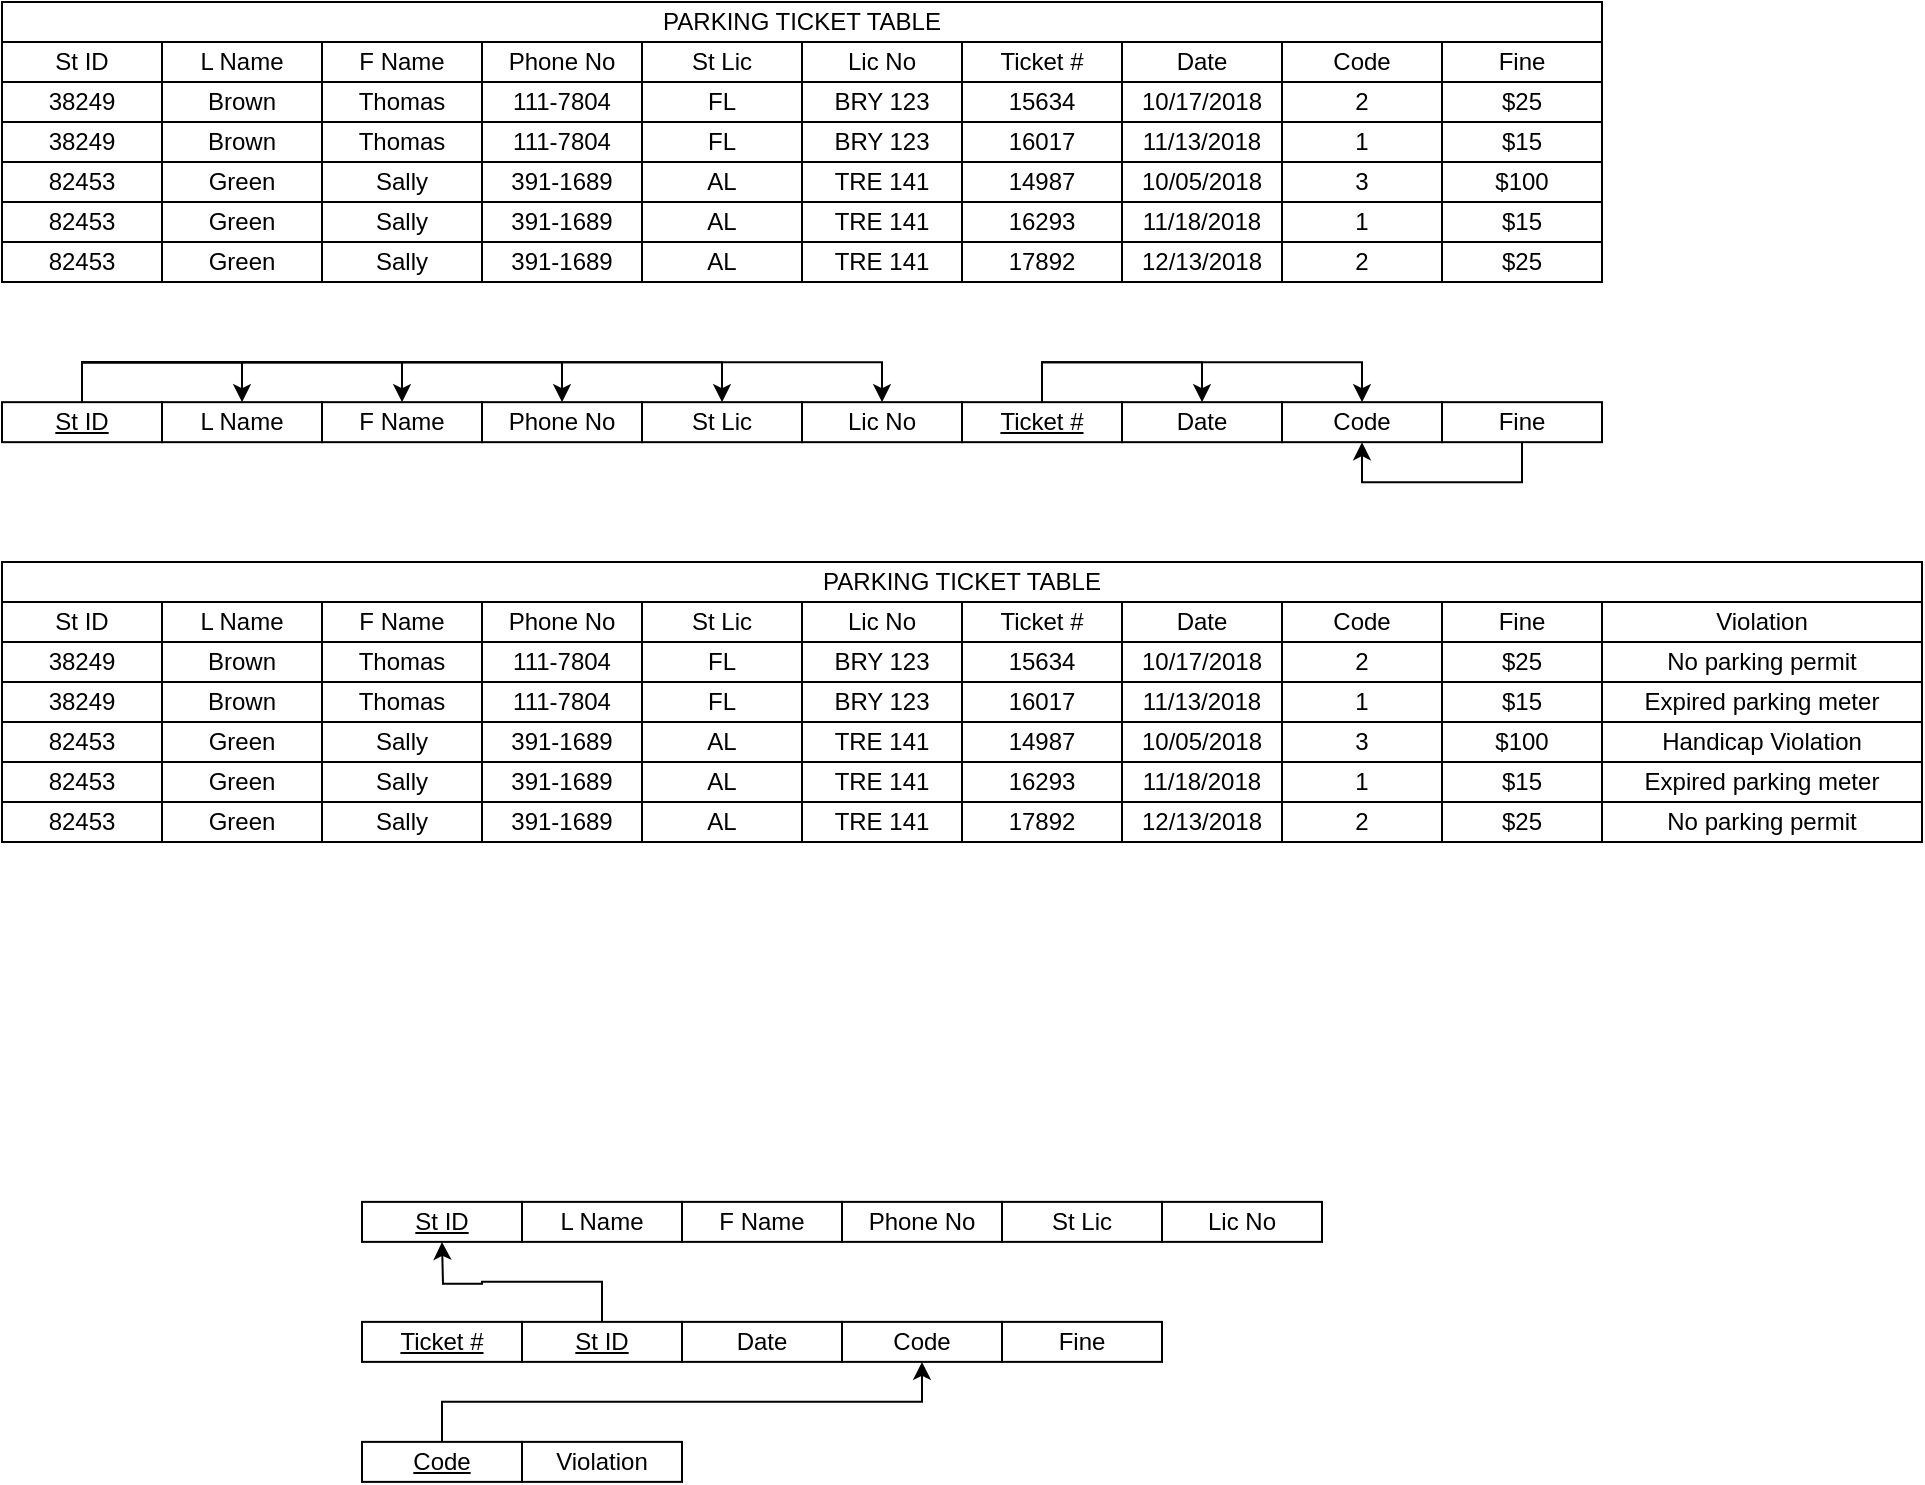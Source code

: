 <mxfile version="28.2.8">
  <diagram name="Page-1" id="AvaMco-YdOsuPRPhcN-Y">
    <mxGraphModel dx="1066" dy="621" grid="1" gridSize="10" guides="1" tooltips="1" connect="1" arrows="1" fold="1" page="1" pageScale="1" pageWidth="850" pageHeight="1100" math="0" shadow="0">
      <root>
        <mxCell id="0" />
        <mxCell id="1" parent="0" />
        <mxCell id="0UQjAZHjR5uYfEtRIdzx-64" value="L Name" style="rounded=0;whiteSpace=wrap;html=1;" parent="1" vertex="1">
          <mxGeometry x="80" y="20" width="80" height="20" as="geometry" />
        </mxCell>
        <mxCell id="0UQjAZHjR5uYfEtRIdzx-65" value="St ID" style="rounded=0;whiteSpace=wrap;html=1;" parent="1" vertex="1">
          <mxGeometry y="20" width="80" height="20" as="geometry" />
        </mxCell>
        <mxCell id="0UQjAZHjR5uYfEtRIdzx-66" value="Phone No" style="rounded=0;whiteSpace=wrap;html=1;" parent="1" vertex="1">
          <mxGeometry x="240" y="20" width="80" height="20" as="geometry" />
        </mxCell>
        <mxCell id="0UQjAZHjR5uYfEtRIdzx-67" value="F Name" style="rounded=0;whiteSpace=wrap;html=1;" parent="1" vertex="1">
          <mxGeometry x="160" y="20" width="80" height="20" as="geometry" />
        </mxCell>
        <mxCell id="0UQjAZHjR5uYfEtRIdzx-68" value="Lic No" style="rounded=0;whiteSpace=wrap;html=1;" parent="1" vertex="1">
          <mxGeometry x="400" y="20" width="80" height="20" as="geometry" />
        </mxCell>
        <mxCell id="0UQjAZHjR5uYfEtRIdzx-69" value="St Lic" style="rounded=0;whiteSpace=wrap;html=1;" parent="1" vertex="1">
          <mxGeometry x="320" y="20" width="80" height="20" as="geometry" />
        </mxCell>
        <mxCell id="0UQjAZHjR5uYfEtRIdzx-70" value="Date" style="rounded=0;whiteSpace=wrap;html=1;" parent="1" vertex="1">
          <mxGeometry x="560" y="20" width="80" height="20" as="geometry" />
        </mxCell>
        <mxCell id="0UQjAZHjR5uYfEtRIdzx-71" value="Ticket #" style="rounded=0;whiteSpace=wrap;html=1;" parent="1" vertex="1">
          <mxGeometry x="480" y="20" width="80" height="20" as="geometry" />
        </mxCell>
        <mxCell id="0UQjAZHjR5uYfEtRIdzx-72" value="Fine" style="rounded=0;whiteSpace=wrap;html=1;" parent="1" vertex="1">
          <mxGeometry x="720" y="20" width="80" height="20" as="geometry" />
        </mxCell>
        <mxCell id="0UQjAZHjR5uYfEtRIdzx-73" value="Code" style="rounded=0;whiteSpace=wrap;html=1;" parent="1" vertex="1">
          <mxGeometry x="640" y="20" width="80" height="20" as="geometry" />
        </mxCell>
        <mxCell id="0UQjAZHjR5uYfEtRIdzx-74" value="Brown" style="rounded=0;whiteSpace=wrap;html=1;" parent="1" vertex="1">
          <mxGeometry x="80" y="40" width="80" height="20" as="geometry" />
        </mxCell>
        <mxCell id="0UQjAZHjR5uYfEtRIdzx-75" value="38249" style="rounded=0;whiteSpace=wrap;html=1;" parent="1" vertex="1">
          <mxGeometry y="40" width="80" height="20" as="geometry" />
        </mxCell>
        <mxCell id="0UQjAZHjR5uYfEtRIdzx-76" value="&lt;div&gt;111-7804&lt;/div&gt;" style="rounded=0;whiteSpace=wrap;html=1;" parent="1" vertex="1">
          <mxGeometry x="240" y="40" width="80" height="20" as="geometry" />
        </mxCell>
        <mxCell id="0UQjAZHjR5uYfEtRIdzx-77" value="Thomas" style="rounded=0;whiteSpace=wrap;html=1;" parent="1" vertex="1">
          <mxGeometry x="160" y="40" width="80" height="20" as="geometry" />
        </mxCell>
        <mxCell id="0UQjAZHjR5uYfEtRIdzx-78" value="BRY 123" style="rounded=0;whiteSpace=wrap;html=1;" parent="1" vertex="1">
          <mxGeometry x="400" y="40" width="80" height="20" as="geometry" />
        </mxCell>
        <mxCell id="0UQjAZHjR5uYfEtRIdzx-79" value="FL" style="rounded=0;whiteSpace=wrap;html=1;" parent="1" vertex="1">
          <mxGeometry x="320" y="40" width="80" height="20" as="geometry" />
        </mxCell>
        <mxCell id="0UQjAZHjR5uYfEtRIdzx-80" value="10/17/2018" style="rounded=0;whiteSpace=wrap;html=1;" parent="1" vertex="1">
          <mxGeometry x="560" y="40" width="80" height="20" as="geometry" />
        </mxCell>
        <mxCell id="0UQjAZHjR5uYfEtRIdzx-81" value="15634" style="rounded=0;whiteSpace=wrap;html=1;" parent="1" vertex="1">
          <mxGeometry x="480" y="40" width="80" height="20" as="geometry" />
        </mxCell>
        <mxCell id="0UQjAZHjR5uYfEtRIdzx-82" value="$25" style="rounded=0;whiteSpace=wrap;html=1;" parent="1" vertex="1">
          <mxGeometry x="720" y="40" width="80" height="20" as="geometry" />
        </mxCell>
        <mxCell id="0UQjAZHjR5uYfEtRIdzx-83" value="2" style="rounded=0;whiteSpace=wrap;html=1;" parent="1" vertex="1">
          <mxGeometry x="640" y="40" width="80" height="20" as="geometry" />
        </mxCell>
        <mxCell id="0UQjAZHjR5uYfEtRIdzx-84" value="Brown" style="rounded=0;whiteSpace=wrap;html=1;" parent="1" vertex="1">
          <mxGeometry x="80" y="60" width="80" height="20" as="geometry" />
        </mxCell>
        <mxCell id="0UQjAZHjR5uYfEtRIdzx-85" value="" style="rounded=0;whiteSpace=wrap;html=1;" parent="1" vertex="1">
          <mxGeometry y="60" width="80" height="20" as="geometry" />
        </mxCell>
        <mxCell id="0UQjAZHjR5uYfEtRIdzx-86" value="&lt;div&gt;111-7804&lt;/div&gt;" style="rounded=0;whiteSpace=wrap;html=1;" parent="1" vertex="1">
          <mxGeometry x="240" y="60" width="80" height="20" as="geometry" />
        </mxCell>
        <mxCell id="0UQjAZHjR5uYfEtRIdzx-87" value="Thomas" style="rounded=0;whiteSpace=wrap;html=1;" parent="1" vertex="1">
          <mxGeometry x="160" y="60" width="80" height="20" as="geometry" />
        </mxCell>
        <mxCell id="0UQjAZHjR5uYfEtRIdzx-88" value="BRY 123" style="rounded=0;whiteSpace=wrap;html=1;" parent="1" vertex="1">
          <mxGeometry x="400" y="60" width="80" height="20" as="geometry" />
        </mxCell>
        <mxCell id="0UQjAZHjR5uYfEtRIdzx-89" value="FL" style="rounded=0;whiteSpace=wrap;html=1;" parent="1" vertex="1">
          <mxGeometry x="320" y="60" width="80" height="20" as="geometry" />
        </mxCell>
        <mxCell id="0UQjAZHjR5uYfEtRIdzx-90" value="11/13/2018" style="rounded=0;whiteSpace=wrap;html=1;" parent="1" vertex="1">
          <mxGeometry x="560" y="60" width="80" height="20" as="geometry" />
        </mxCell>
        <mxCell id="0UQjAZHjR5uYfEtRIdzx-91" value="16017" style="rounded=0;whiteSpace=wrap;html=1;" parent="1" vertex="1">
          <mxGeometry x="480" y="60" width="80" height="20" as="geometry" />
        </mxCell>
        <mxCell id="0UQjAZHjR5uYfEtRIdzx-92" value="$15" style="rounded=0;whiteSpace=wrap;html=1;" parent="1" vertex="1">
          <mxGeometry x="720" y="60" width="80" height="20" as="geometry" />
        </mxCell>
        <mxCell id="0UQjAZHjR5uYfEtRIdzx-93" value="1" style="rounded=0;whiteSpace=wrap;html=1;" parent="1" vertex="1">
          <mxGeometry x="640" y="60" width="80" height="20" as="geometry" />
        </mxCell>
        <mxCell id="0UQjAZHjR5uYfEtRIdzx-94" value="Green" style="rounded=0;whiteSpace=wrap;html=1;" parent="1" vertex="1">
          <mxGeometry x="80" y="80" width="80" height="20" as="geometry" />
        </mxCell>
        <mxCell id="0UQjAZHjR5uYfEtRIdzx-95" value="82453" style="rounded=0;whiteSpace=wrap;html=1;" parent="1" vertex="1">
          <mxGeometry y="80" width="80" height="20" as="geometry" />
        </mxCell>
        <mxCell id="0UQjAZHjR5uYfEtRIdzx-96" value="391-1689" style="rounded=0;whiteSpace=wrap;html=1;" parent="1" vertex="1">
          <mxGeometry x="240" y="80" width="80" height="20" as="geometry" />
        </mxCell>
        <mxCell id="0UQjAZHjR5uYfEtRIdzx-97" value="Sally" style="rounded=0;whiteSpace=wrap;html=1;" parent="1" vertex="1">
          <mxGeometry x="160" y="80" width="80" height="20" as="geometry" />
        </mxCell>
        <mxCell id="0UQjAZHjR5uYfEtRIdzx-98" value="TRE 141" style="rounded=0;whiteSpace=wrap;html=1;" parent="1" vertex="1">
          <mxGeometry x="400" y="80" width="80" height="20" as="geometry" />
        </mxCell>
        <mxCell id="0UQjAZHjR5uYfEtRIdzx-99" value="AL" style="rounded=0;whiteSpace=wrap;html=1;" parent="1" vertex="1">
          <mxGeometry x="320" y="80" width="80" height="20" as="geometry" />
        </mxCell>
        <mxCell id="0UQjAZHjR5uYfEtRIdzx-100" value="10/05/2018" style="rounded=0;whiteSpace=wrap;html=1;" parent="1" vertex="1">
          <mxGeometry x="560" y="80" width="80" height="20" as="geometry" />
        </mxCell>
        <mxCell id="0UQjAZHjR5uYfEtRIdzx-101" value="14987" style="rounded=0;whiteSpace=wrap;html=1;" parent="1" vertex="1">
          <mxGeometry x="480" y="80" width="80" height="20" as="geometry" />
        </mxCell>
        <mxCell id="0UQjAZHjR5uYfEtRIdzx-102" value="$100" style="rounded=0;whiteSpace=wrap;html=1;" parent="1" vertex="1">
          <mxGeometry x="720" y="80" width="80" height="20" as="geometry" />
        </mxCell>
        <mxCell id="0UQjAZHjR5uYfEtRIdzx-103" value="3" style="rounded=0;whiteSpace=wrap;html=1;" parent="1" vertex="1">
          <mxGeometry x="640" y="80" width="80" height="20" as="geometry" />
        </mxCell>
        <mxCell id="0UQjAZHjR5uYfEtRIdzx-104" value="Green" style="rounded=0;whiteSpace=wrap;html=1;" parent="1" vertex="1">
          <mxGeometry x="80" y="100" width="80" height="20" as="geometry" />
        </mxCell>
        <mxCell id="0UQjAZHjR5uYfEtRIdzx-105" value="82453" style="rounded=0;whiteSpace=wrap;html=1;" parent="1" vertex="1">
          <mxGeometry y="100" width="80" height="20" as="geometry" />
        </mxCell>
        <mxCell id="0UQjAZHjR5uYfEtRIdzx-106" value="391-1689" style="rounded=0;whiteSpace=wrap;html=1;" parent="1" vertex="1">
          <mxGeometry x="240" y="100" width="80" height="20" as="geometry" />
        </mxCell>
        <mxCell id="0UQjAZHjR5uYfEtRIdzx-107" value="Sally" style="rounded=0;whiteSpace=wrap;html=1;" parent="1" vertex="1">
          <mxGeometry x="160" y="100" width="80" height="20" as="geometry" />
        </mxCell>
        <mxCell id="0UQjAZHjR5uYfEtRIdzx-108" value="TRE 141" style="rounded=0;whiteSpace=wrap;html=1;" parent="1" vertex="1">
          <mxGeometry x="400" y="100" width="80" height="20" as="geometry" />
        </mxCell>
        <mxCell id="0UQjAZHjR5uYfEtRIdzx-109" value="AL" style="rounded=0;whiteSpace=wrap;html=1;" parent="1" vertex="1">
          <mxGeometry x="320" y="100" width="80" height="20" as="geometry" />
        </mxCell>
        <mxCell id="0UQjAZHjR5uYfEtRIdzx-110" value="11/18/2018" style="rounded=0;whiteSpace=wrap;html=1;" parent="1" vertex="1">
          <mxGeometry x="560" y="100" width="80" height="20" as="geometry" />
        </mxCell>
        <mxCell id="0UQjAZHjR5uYfEtRIdzx-111" value="16293" style="rounded=0;whiteSpace=wrap;html=1;" parent="1" vertex="1">
          <mxGeometry x="480" y="100" width="80" height="20" as="geometry" />
        </mxCell>
        <mxCell id="0UQjAZHjR5uYfEtRIdzx-112" value="$15" style="rounded=0;whiteSpace=wrap;html=1;" parent="1" vertex="1">
          <mxGeometry x="720" y="100" width="80" height="20" as="geometry" />
        </mxCell>
        <mxCell id="0UQjAZHjR5uYfEtRIdzx-113" value="1" style="rounded=0;whiteSpace=wrap;html=1;" parent="1" vertex="1">
          <mxGeometry x="640" y="100" width="80" height="20" as="geometry" />
        </mxCell>
        <mxCell id="0UQjAZHjR5uYfEtRIdzx-114" value="Green" style="rounded=0;whiteSpace=wrap;html=1;" parent="1" vertex="1">
          <mxGeometry x="80" y="120" width="80" height="20" as="geometry" />
        </mxCell>
        <mxCell id="0UQjAZHjR5uYfEtRIdzx-115" value="82453" style="rounded=0;whiteSpace=wrap;html=1;" parent="1" vertex="1">
          <mxGeometry y="120" width="80" height="20" as="geometry" />
        </mxCell>
        <mxCell id="0UQjAZHjR5uYfEtRIdzx-116" value="391-1689" style="rounded=0;whiteSpace=wrap;html=1;" parent="1" vertex="1">
          <mxGeometry x="240" y="120" width="80" height="20" as="geometry" />
        </mxCell>
        <mxCell id="0UQjAZHjR5uYfEtRIdzx-117" value="Sally" style="rounded=0;whiteSpace=wrap;html=1;" parent="1" vertex="1">
          <mxGeometry x="160" y="120" width="80" height="20" as="geometry" />
        </mxCell>
        <mxCell id="0UQjAZHjR5uYfEtRIdzx-118" value="TRE 141" style="rounded=0;whiteSpace=wrap;html=1;" parent="1" vertex="1">
          <mxGeometry x="400" y="120" width="80" height="20" as="geometry" />
        </mxCell>
        <mxCell id="0UQjAZHjR5uYfEtRIdzx-119" value="AL" style="rounded=0;whiteSpace=wrap;html=1;" parent="1" vertex="1">
          <mxGeometry x="320" y="120" width="80" height="20" as="geometry" />
        </mxCell>
        <mxCell id="0UQjAZHjR5uYfEtRIdzx-120" value="12/13/2018" style="rounded=0;whiteSpace=wrap;html=1;" parent="1" vertex="1">
          <mxGeometry x="560" y="120" width="80" height="20" as="geometry" />
        </mxCell>
        <mxCell id="0UQjAZHjR5uYfEtRIdzx-121" value="17892" style="rounded=0;whiteSpace=wrap;html=1;" parent="1" vertex="1">
          <mxGeometry x="480" y="120" width="80" height="20" as="geometry" />
        </mxCell>
        <mxCell id="0UQjAZHjR5uYfEtRIdzx-122" value="$25" style="rounded=0;whiteSpace=wrap;html=1;" parent="1" vertex="1">
          <mxGeometry x="720" y="120" width="80" height="20" as="geometry" />
        </mxCell>
        <mxCell id="0UQjAZHjR5uYfEtRIdzx-123" value="2" style="rounded=0;whiteSpace=wrap;html=1;" parent="1" vertex="1">
          <mxGeometry x="640" y="120" width="80" height="20" as="geometry" />
        </mxCell>
        <mxCell id="r2siFuNWQ3NmHAQ4Ji6S-1" value="PARKING TICKET TABLE" style="rounded=0;whiteSpace=wrap;html=1;" parent="1" vertex="1">
          <mxGeometry width="800" height="20" as="geometry" />
        </mxCell>
        <mxCell id="r2siFuNWQ3NmHAQ4Ji6S-2" value="38249" style="rounded=0;whiteSpace=wrap;html=1;" parent="1" vertex="1">
          <mxGeometry y="60" width="80" height="20" as="geometry" />
        </mxCell>
        <mxCell id="r2siFuNWQ3NmHAQ4Ji6S-4" value="L Name" style="rounded=0;whiteSpace=wrap;html=1;" parent="1" vertex="1">
          <mxGeometry x="80" y="200.08" width="80" height="20" as="geometry" />
        </mxCell>
        <mxCell id="r2siFuNWQ3NmHAQ4Ji6S-24" style="edgeStyle=orthogonalEdgeStyle;rounded=0;orthogonalLoop=1;jettySize=auto;html=1;entryX=0.5;entryY=0;entryDx=0;entryDy=0;" parent="1" source="r2siFuNWQ3NmHAQ4Ji6S-5" target="r2siFuNWQ3NmHAQ4Ji6S-4" edge="1">
          <mxGeometry relative="1" as="geometry" />
        </mxCell>
        <mxCell id="r2siFuNWQ3NmHAQ4Ji6S-25" style="edgeStyle=orthogonalEdgeStyle;rounded=0;orthogonalLoop=1;jettySize=auto;html=1;entryX=0.5;entryY=0;entryDx=0;entryDy=0;exitX=0.5;exitY=0;exitDx=0;exitDy=0;" parent="1" source="r2siFuNWQ3NmHAQ4Ji6S-5" target="r2siFuNWQ3NmHAQ4Ji6S-7" edge="1">
          <mxGeometry relative="1" as="geometry" />
        </mxCell>
        <mxCell id="r2siFuNWQ3NmHAQ4Ji6S-26" style="edgeStyle=orthogonalEdgeStyle;rounded=0;orthogonalLoop=1;jettySize=auto;html=1;entryX=0.5;entryY=0;entryDx=0;entryDy=0;exitX=0.5;exitY=0;exitDx=0;exitDy=0;" parent="1" source="r2siFuNWQ3NmHAQ4Ji6S-5" target="r2siFuNWQ3NmHAQ4Ji6S-6" edge="1">
          <mxGeometry relative="1" as="geometry" />
        </mxCell>
        <mxCell id="r2siFuNWQ3NmHAQ4Ji6S-27" style="edgeStyle=orthogonalEdgeStyle;rounded=0;orthogonalLoop=1;jettySize=auto;html=1;entryX=0.5;entryY=0;entryDx=0;entryDy=0;exitX=0.5;exitY=0;exitDx=0;exitDy=0;" parent="1" source="r2siFuNWQ3NmHAQ4Ji6S-5" target="r2siFuNWQ3NmHAQ4Ji6S-9" edge="1">
          <mxGeometry relative="1" as="geometry" />
        </mxCell>
        <mxCell id="r2siFuNWQ3NmHAQ4Ji6S-28" style="edgeStyle=orthogonalEdgeStyle;rounded=0;orthogonalLoop=1;jettySize=auto;html=1;entryX=0.5;entryY=0;entryDx=0;entryDy=0;exitX=0.5;exitY=0;exitDx=0;exitDy=0;" parent="1" source="r2siFuNWQ3NmHAQ4Ji6S-5" target="r2siFuNWQ3NmHAQ4Ji6S-8" edge="1">
          <mxGeometry relative="1" as="geometry" />
        </mxCell>
        <mxCell id="r2siFuNWQ3NmHAQ4Ji6S-5" value="&lt;u&gt;St ID&lt;/u&gt;" style="rounded=0;whiteSpace=wrap;html=1;" parent="1" vertex="1">
          <mxGeometry y="200.08" width="80" height="20" as="geometry" />
        </mxCell>
        <mxCell id="r2siFuNWQ3NmHAQ4Ji6S-6" value="Phone No" style="rounded=0;whiteSpace=wrap;html=1;" parent="1" vertex="1">
          <mxGeometry x="240" y="200.08" width="80" height="20" as="geometry" />
        </mxCell>
        <mxCell id="r2siFuNWQ3NmHAQ4Ji6S-7" value="F Name" style="rounded=0;whiteSpace=wrap;html=1;" parent="1" vertex="1">
          <mxGeometry x="160" y="200.08" width="80" height="20" as="geometry" />
        </mxCell>
        <mxCell id="r2siFuNWQ3NmHAQ4Ji6S-8" value="Lic No" style="rounded=0;whiteSpace=wrap;html=1;" parent="1" vertex="1">
          <mxGeometry x="400" y="200.08" width="80" height="20" as="geometry" />
        </mxCell>
        <mxCell id="r2siFuNWQ3NmHAQ4Ji6S-9" value="St Lic" style="rounded=0;whiteSpace=wrap;html=1;" parent="1" vertex="1">
          <mxGeometry x="320" y="200.08" width="80" height="20" as="geometry" />
        </mxCell>
        <mxCell id="r2siFuNWQ3NmHAQ4Ji6S-10" value="Date" style="rounded=0;whiteSpace=wrap;html=1;" parent="1" vertex="1">
          <mxGeometry x="560" y="200.08" width="80" height="20" as="geometry" />
        </mxCell>
        <mxCell id="r2siFuNWQ3NmHAQ4Ji6S-14" style="edgeStyle=orthogonalEdgeStyle;rounded=0;orthogonalLoop=1;jettySize=auto;html=1;entryX=0.5;entryY=0;entryDx=0;entryDy=0;" parent="1" source="r2siFuNWQ3NmHAQ4Ji6S-11" target="r2siFuNWQ3NmHAQ4Ji6S-10" edge="1">
          <mxGeometry relative="1" as="geometry" />
        </mxCell>
        <mxCell id="r2siFuNWQ3NmHAQ4Ji6S-18" style="edgeStyle=orthogonalEdgeStyle;rounded=0;orthogonalLoop=1;jettySize=auto;html=1;entryX=0.5;entryY=0;entryDx=0;entryDy=0;exitX=0.5;exitY=0;exitDx=0;exitDy=0;" parent="1" source="r2siFuNWQ3NmHAQ4Ji6S-11" target="r2siFuNWQ3NmHAQ4Ji6S-13" edge="1">
          <mxGeometry relative="1" as="geometry" />
        </mxCell>
        <mxCell id="r2siFuNWQ3NmHAQ4Ji6S-11" value="&lt;u&gt;Ticket #&lt;/u&gt;" style="rounded=0;whiteSpace=wrap;html=1;" parent="1" vertex="1">
          <mxGeometry x="480" y="200.08" width="80" height="20" as="geometry" />
        </mxCell>
        <mxCell id="hmiW_719eqXFLRhjZall-85" style="edgeStyle=orthogonalEdgeStyle;rounded=0;orthogonalLoop=1;jettySize=auto;html=1;entryX=0.5;entryY=1;entryDx=0;entryDy=0;exitX=0.5;exitY=1;exitDx=0;exitDy=0;" edge="1" parent="1" source="r2siFuNWQ3NmHAQ4Ji6S-12" target="r2siFuNWQ3NmHAQ4Ji6S-13">
          <mxGeometry relative="1" as="geometry" />
        </mxCell>
        <mxCell id="r2siFuNWQ3NmHAQ4Ji6S-12" value="Fine" style="rounded=0;whiteSpace=wrap;html=1;" parent="1" vertex="1">
          <mxGeometry x="720" y="200.08" width="80" height="20" as="geometry" />
        </mxCell>
        <mxCell id="r2siFuNWQ3NmHAQ4Ji6S-13" value="Code" style="rounded=0;whiteSpace=wrap;html=1;" parent="1" vertex="1">
          <mxGeometry x="640" y="200.08" width="80" height="20" as="geometry" />
        </mxCell>
        <mxCell id="r2siFuNWQ3NmHAQ4Ji6S-29" value="L Name" style="rounded=0;whiteSpace=wrap;html=1;" parent="1" vertex="1">
          <mxGeometry x="260" y="599.94" width="80" height="20" as="geometry" />
        </mxCell>
        <mxCell id="r2siFuNWQ3NmHAQ4Ji6S-30" value="&lt;u&gt;St ID&lt;/u&gt;" style="rounded=0;whiteSpace=wrap;html=1;" parent="1" vertex="1">
          <mxGeometry x="180" y="599.94" width="80" height="20" as="geometry" />
        </mxCell>
        <mxCell id="r2siFuNWQ3NmHAQ4Ji6S-31" value="Phone No" style="rounded=0;whiteSpace=wrap;html=1;" parent="1" vertex="1">
          <mxGeometry x="420" y="599.94" width="80" height="20" as="geometry" />
        </mxCell>
        <mxCell id="r2siFuNWQ3NmHAQ4Ji6S-32" value="F Name" style="rounded=0;whiteSpace=wrap;html=1;" parent="1" vertex="1">
          <mxGeometry x="340" y="599.94" width="80" height="20" as="geometry" />
        </mxCell>
        <mxCell id="r2siFuNWQ3NmHAQ4Ji6S-33" value="Lic No" style="rounded=0;whiteSpace=wrap;html=1;" parent="1" vertex="1">
          <mxGeometry x="580" y="599.94" width="80" height="20" as="geometry" />
        </mxCell>
        <mxCell id="r2siFuNWQ3NmHAQ4Ji6S-34" value="St Lic" style="rounded=0;whiteSpace=wrap;html=1;" parent="1" vertex="1">
          <mxGeometry x="500" y="599.94" width="80" height="20" as="geometry" />
        </mxCell>
        <mxCell id="r2siFuNWQ3NmHAQ4Ji6S-35" value="Date" style="rounded=0;whiteSpace=wrap;html=1;" parent="1" vertex="1">
          <mxGeometry x="340" y="659.94" width="80" height="20" as="geometry" />
        </mxCell>
        <mxCell id="r2siFuNWQ3NmHAQ4Ji6S-36" value="&lt;u&gt;Ticket #&lt;/u&gt;" style="rounded=0;whiteSpace=wrap;html=1;" parent="1" vertex="1">
          <mxGeometry x="180" y="659.94" width="80" height="20" as="geometry" />
        </mxCell>
        <mxCell id="r2siFuNWQ3NmHAQ4Ji6S-37" value="Fine" style="rounded=0;whiteSpace=wrap;html=1;" parent="1" vertex="1">
          <mxGeometry x="500" y="659.94" width="80" height="20" as="geometry" />
        </mxCell>
        <mxCell id="r2siFuNWQ3NmHAQ4Ji6S-38" value="Code" style="rounded=0;whiteSpace=wrap;html=1;" parent="1" vertex="1">
          <mxGeometry x="420" y="659.94" width="80" height="20" as="geometry" />
        </mxCell>
        <mxCell id="hmiW_719eqXFLRhjZall-1" value="Violation" style="rounded=0;whiteSpace=wrap;html=1;" vertex="1" parent="1">
          <mxGeometry x="260" y="719.94" width="80" height="20" as="geometry" />
        </mxCell>
        <mxCell id="hmiW_719eqXFLRhjZall-6" style="edgeStyle=orthogonalEdgeStyle;rounded=0;orthogonalLoop=1;jettySize=auto;html=1;entryX=0.5;entryY=1;entryDx=0;entryDy=0;exitX=0.5;exitY=0;exitDx=0;exitDy=0;" edge="1" parent="1" source="hmiW_719eqXFLRhjZall-2" target="r2siFuNWQ3NmHAQ4Ji6S-38">
          <mxGeometry relative="1" as="geometry" />
        </mxCell>
        <mxCell id="hmiW_719eqXFLRhjZall-2" value="&lt;u&gt;Code&lt;/u&gt;" style="rounded=0;whiteSpace=wrap;html=1;" vertex="1" parent="1">
          <mxGeometry x="180" y="719.94" width="80" height="20" as="geometry" />
        </mxCell>
        <mxCell id="hmiW_719eqXFLRhjZall-10" style="edgeStyle=orthogonalEdgeStyle;rounded=0;orthogonalLoop=1;jettySize=auto;html=1;exitX=0.5;exitY=0;exitDx=0;exitDy=0;" edge="1" parent="1" source="hmiW_719eqXFLRhjZall-5">
          <mxGeometry relative="1" as="geometry">
            <mxPoint x="220" y="619.94" as="targetPoint" />
          </mxGeometry>
        </mxCell>
        <mxCell id="hmiW_719eqXFLRhjZall-5" value="&lt;u&gt;St ID&lt;/u&gt;" style="rounded=0;whiteSpace=wrap;html=1;" vertex="1" parent="1">
          <mxGeometry x="260" y="659.94" width="80" height="20" as="geometry" />
        </mxCell>
        <mxCell id="hmiW_719eqXFLRhjZall-11" value="L Name" style="rounded=0;whiteSpace=wrap;html=1;" vertex="1" parent="1">
          <mxGeometry x="80" y="300" width="80" height="20" as="geometry" />
        </mxCell>
        <mxCell id="hmiW_719eqXFLRhjZall-12" value="St ID" style="rounded=0;whiteSpace=wrap;html=1;" vertex="1" parent="1">
          <mxGeometry y="300" width="80" height="20" as="geometry" />
        </mxCell>
        <mxCell id="hmiW_719eqXFLRhjZall-13" value="Phone No" style="rounded=0;whiteSpace=wrap;html=1;" vertex="1" parent="1">
          <mxGeometry x="240" y="300" width="80" height="20" as="geometry" />
        </mxCell>
        <mxCell id="hmiW_719eqXFLRhjZall-14" value="F Name" style="rounded=0;whiteSpace=wrap;html=1;" vertex="1" parent="1">
          <mxGeometry x="160" y="300" width="80" height="20" as="geometry" />
        </mxCell>
        <mxCell id="hmiW_719eqXFLRhjZall-15" value="Lic No" style="rounded=0;whiteSpace=wrap;html=1;" vertex="1" parent="1">
          <mxGeometry x="400" y="300" width="80" height="20" as="geometry" />
        </mxCell>
        <mxCell id="hmiW_719eqXFLRhjZall-16" value="St Lic" style="rounded=0;whiteSpace=wrap;html=1;" vertex="1" parent="1">
          <mxGeometry x="320" y="300" width="80" height="20" as="geometry" />
        </mxCell>
        <mxCell id="hmiW_719eqXFLRhjZall-17" value="Date" style="rounded=0;whiteSpace=wrap;html=1;" vertex="1" parent="1">
          <mxGeometry x="560" y="300" width="80" height="20" as="geometry" />
        </mxCell>
        <mxCell id="hmiW_719eqXFLRhjZall-18" value="Ticket #" style="rounded=0;whiteSpace=wrap;html=1;" vertex="1" parent="1">
          <mxGeometry x="480" y="300" width="80" height="20" as="geometry" />
        </mxCell>
        <mxCell id="hmiW_719eqXFLRhjZall-19" value="Fine" style="rounded=0;whiteSpace=wrap;html=1;" vertex="1" parent="1">
          <mxGeometry x="720" y="300" width="80" height="20" as="geometry" />
        </mxCell>
        <mxCell id="hmiW_719eqXFLRhjZall-20" value="Code" style="rounded=0;whiteSpace=wrap;html=1;" vertex="1" parent="1">
          <mxGeometry x="640" y="300" width="80" height="20" as="geometry" />
        </mxCell>
        <mxCell id="hmiW_719eqXFLRhjZall-21" value="Brown" style="rounded=0;whiteSpace=wrap;html=1;" vertex="1" parent="1">
          <mxGeometry x="80" y="320" width="80" height="20" as="geometry" />
        </mxCell>
        <mxCell id="hmiW_719eqXFLRhjZall-22" value="38249" style="rounded=0;whiteSpace=wrap;html=1;" vertex="1" parent="1">
          <mxGeometry y="320" width="80" height="20" as="geometry" />
        </mxCell>
        <mxCell id="hmiW_719eqXFLRhjZall-23" value="&lt;div&gt;111-7804&lt;/div&gt;" style="rounded=0;whiteSpace=wrap;html=1;" vertex="1" parent="1">
          <mxGeometry x="240" y="320" width="80" height="20" as="geometry" />
        </mxCell>
        <mxCell id="hmiW_719eqXFLRhjZall-24" value="Thomas" style="rounded=0;whiteSpace=wrap;html=1;" vertex="1" parent="1">
          <mxGeometry x="160" y="320" width="80" height="20" as="geometry" />
        </mxCell>
        <mxCell id="hmiW_719eqXFLRhjZall-25" value="BRY 123" style="rounded=0;whiteSpace=wrap;html=1;" vertex="1" parent="1">
          <mxGeometry x="400" y="320" width="80" height="20" as="geometry" />
        </mxCell>
        <mxCell id="hmiW_719eqXFLRhjZall-26" value="FL" style="rounded=0;whiteSpace=wrap;html=1;" vertex="1" parent="1">
          <mxGeometry x="320" y="320" width="80" height="20" as="geometry" />
        </mxCell>
        <mxCell id="hmiW_719eqXFLRhjZall-27" value="10/17/2018" style="rounded=0;whiteSpace=wrap;html=1;" vertex="1" parent="1">
          <mxGeometry x="560" y="320" width="80" height="20" as="geometry" />
        </mxCell>
        <mxCell id="hmiW_719eqXFLRhjZall-28" value="15634" style="rounded=0;whiteSpace=wrap;html=1;" vertex="1" parent="1">
          <mxGeometry x="480" y="320" width="80" height="20" as="geometry" />
        </mxCell>
        <mxCell id="hmiW_719eqXFLRhjZall-29" value="$25" style="rounded=0;whiteSpace=wrap;html=1;" vertex="1" parent="1">
          <mxGeometry x="720" y="320" width="80" height="20" as="geometry" />
        </mxCell>
        <mxCell id="hmiW_719eqXFLRhjZall-30" value="2" style="rounded=0;whiteSpace=wrap;html=1;" vertex="1" parent="1">
          <mxGeometry x="640" y="320" width="80" height="20" as="geometry" />
        </mxCell>
        <mxCell id="hmiW_719eqXFLRhjZall-31" value="Brown" style="rounded=0;whiteSpace=wrap;html=1;" vertex="1" parent="1">
          <mxGeometry x="80" y="340" width="80" height="20" as="geometry" />
        </mxCell>
        <mxCell id="hmiW_719eqXFLRhjZall-32" value="" style="rounded=0;whiteSpace=wrap;html=1;" vertex="1" parent="1">
          <mxGeometry y="340" width="80" height="20" as="geometry" />
        </mxCell>
        <mxCell id="hmiW_719eqXFLRhjZall-33" value="&lt;div&gt;111-7804&lt;/div&gt;" style="rounded=0;whiteSpace=wrap;html=1;" vertex="1" parent="1">
          <mxGeometry x="240" y="340" width="80" height="20" as="geometry" />
        </mxCell>
        <mxCell id="hmiW_719eqXFLRhjZall-34" value="Thomas" style="rounded=0;whiteSpace=wrap;html=1;" vertex="1" parent="1">
          <mxGeometry x="160" y="340" width="80" height="20" as="geometry" />
        </mxCell>
        <mxCell id="hmiW_719eqXFLRhjZall-35" value="BRY 123" style="rounded=0;whiteSpace=wrap;html=1;" vertex="1" parent="1">
          <mxGeometry x="400" y="340" width="80" height="20" as="geometry" />
        </mxCell>
        <mxCell id="hmiW_719eqXFLRhjZall-36" value="FL" style="rounded=0;whiteSpace=wrap;html=1;" vertex="1" parent="1">
          <mxGeometry x="320" y="340" width="80" height="20" as="geometry" />
        </mxCell>
        <mxCell id="hmiW_719eqXFLRhjZall-37" value="11/13/2018" style="rounded=0;whiteSpace=wrap;html=1;" vertex="1" parent="1">
          <mxGeometry x="560" y="340" width="80" height="20" as="geometry" />
        </mxCell>
        <mxCell id="hmiW_719eqXFLRhjZall-38" value="16017" style="rounded=0;whiteSpace=wrap;html=1;" vertex="1" parent="1">
          <mxGeometry x="480" y="340" width="80" height="20" as="geometry" />
        </mxCell>
        <mxCell id="hmiW_719eqXFLRhjZall-39" value="$15" style="rounded=0;whiteSpace=wrap;html=1;" vertex="1" parent="1">
          <mxGeometry x="720" y="340" width="80" height="20" as="geometry" />
        </mxCell>
        <mxCell id="hmiW_719eqXFLRhjZall-40" value="1" style="rounded=0;whiteSpace=wrap;html=1;" vertex="1" parent="1">
          <mxGeometry x="640" y="340" width="80" height="20" as="geometry" />
        </mxCell>
        <mxCell id="hmiW_719eqXFLRhjZall-41" value="Green" style="rounded=0;whiteSpace=wrap;html=1;" vertex="1" parent="1">
          <mxGeometry x="80" y="360" width="80" height="20" as="geometry" />
        </mxCell>
        <mxCell id="hmiW_719eqXFLRhjZall-42" value="82453" style="rounded=0;whiteSpace=wrap;html=1;" vertex="1" parent="1">
          <mxGeometry y="360" width="80" height="20" as="geometry" />
        </mxCell>
        <mxCell id="hmiW_719eqXFLRhjZall-43" value="391-1689" style="rounded=0;whiteSpace=wrap;html=1;" vertex="1" parent="1">
          <mxGeometry x="240" y="360" width="80" height="20" as="geometry" />
        </mxCell>
        <mxCell id="hmiW_719eqXFLRhjZall-44" value="Sally" style="rounded=0;whiteSpace=wrap;html=1;" vertex="1" parent="1">
          <mxGeometry x="160" y="360" width="80" height="20" as="geometry" />
        </mxCell>
        <mxCell id="hmiW_719eqXFLRhjZall-45" value="TRE 141" style="rounded=0;whiteSpace=wrap;html=1;" vertex="1" parent="1">
          <mxGeometry x="400" y="360" width="80" height="20" as="geometry" />
        </mxCell>
        <mxCell id="hmiW_719eqXFLRhjZall-46" value="AL" style="rounded=0;whiteSpace=wrap;html=1;" vertex="1" parent="1">
          <mxGeometry x="320" y="360" width="80" height="20" as="geometry" />
        </mxCell>
        <mxCell id="hmiW_719eqXFLRhjZall-47" value="10/05/2018" style="rounded=0;whiteSpace=wrap;html=1;" vertex="1" parent="1">
          <mxGeometry x="560" y="360" width="80" height="20" as="geometry" />
        </mxCell>
        <mxCell id="hmiW_719eqXFLRhjZall-48" value="14987" style="rounded=0;whiteSpace=wrap;html=1;" vertex="1" parent="1">
          <mxGeometry x="480" y="360" width="80" height="20" as="geometry" />
        </mxCell>
        <mxCell id="hmiW_719eqXFLRhjZall-49" value="$100" style="rounded=0;whiteSpace=wrap;html=1;" vertex="1" parent="1">
          <mxGeometry x="720" y="360" width="80" height="20" as="geometry" />
        </mxCell>
        <mxCell id="hmiW_719eqXFLRhjZall-50" value="3" style="rounded=0;whiteSpace=wrap;html=1;" vertex="1" parent="1">
          <mxGeometry x="640" y="360" width="80" height="20" as="geometry" />
        </mxCell>
        <mxCell id="hmiW_719eqXFLRhjZall-51" value="Green" style="rounded=0;whiteSpace=wrap;html=1;" vertex="1" parent="1">
          <mxGeometry x="80" y="380" width="80" height="20" as="geometry" />
        </mxCell>
        <mxCell id="hmiW_719eqXFLRhjZall-52" value="82453" style="rounded=0;whiteSpace=wrap;html=1;" vertex="1" parent="1">
          <mxGeometry y="380" width="80" height="20" as="geometry" />
        </mxCell>
        <mxCell id="hmiW_719eqXFLRhjZall-53" value="391-1689" style="rounded=0;whiteSpace=wrap;html=1;" vertex="1" parent="1">
          <mxGeometry x="240" y="380" width="80" height="20" as="geometry" />
        </mxCell>
        <mxCell id="hmiW_719eqXFLRhjZall-54" value="Sally" style="rounded=0;whiteSpace=wrap;html=1;" vertex="1" parent="1">
          <mxGeometry x="160" y="380" width="80" height="20" as="geometry" />
        </mxCell>
        <mxCell id="hmiW_719eqXFLRhjZall-55" value="TRE 141" style="rounded=0;whiteSpace=wrap;html=1;" vertex="1" parent="1">
          <mxGeometry x="400" y="380" width="80" height="20" as="geometry" />
        </mxCell>
        <mxCell id="hmiW_719eqXFLRhjZall-56" value="AL" style="rounded=0;whiteSpace=wrap;html=1;" vertex="1" parent="1">
          <mxGeometry x="320" y="380" width="80" height="20" as="geometry" />
        </mxCell>
        <mxCell id="hmiW_719eqXFLRhjZall-57" value="11/18/2018" style="rounded=0;whiteSpace=wrap;html=1;" vertex="1" parent="1">
          <mxGeometry x="560" y="380" width="80" height="20" as="geometry" />
        </mxCell>
        <mxCell id="hmiW_719eqXFLRhjZall-58" value="16293" style="rounded=0;whiteSpace=wrap;html=1;" vertex="1" parent="1">
          <mxGeometry x="480" y="380" width="80" height="20" as="geometry" />
        </mxCell>
        <mxCell id="hmiW_719eqXFLRhjZall-59" value="$15" style="rounded=0;whiteSpace=wrap;html=1;" vertex="1" parent="1">
          <mxGeometry x="720" y="380" width="80" height="20" as="geometry" />
        </mxCell>
        <mxCell id="hmiW_719eqXFLRhjZall-60" value="1" style="rounded=0;whiteSpace=wrap;html=1;" vertex="1" parent="1">
          <mxGeometry x="640" y="380" width="80" height="20" as="geometry" />
        </mxCell>
        <mxCell id="hmiW_719eqXFLRhjZall-61" value="Green" style="rounded=0;whiteSpace=wrap;html=1;" vertex="1" parent="1">
          <mxGeometry x="80" y="400" width="80" height="20" as="geometry" />
        </mxCell>
        <mxCell id="hmiW_719eqXFLRhjZall-62" value="82453" style="rounded=0;whiteSpace=wrap;html=1;" vertex="1" parent="1">
          <mxGeometry y="400" width="80" height="20" as="geometry" />
        </mxCell>
        <mxCell id="hmiW_719eqXFLRhjZall-63" value="391-1689" style="rounded=0;whiteSpace=wrap;html=1;" vertex="1" parent="1">
          <mxGeometry x="240" y="400" width="80" height="20" as="geometry" />
        </mxCell>
        <mxCell id="hmiW_719eqXFLRhjZall-64" value="Sally" style="rounded=0;whiteSpace=wrap;html=1;" vertex="1" parent="1">
          <mxGeometry x="160" y="400" width="80" height="20" as="geometry" />
        </mxCell>
        <mxCell id="hmiW_719eqXFLRhjZall-65" value="TRE 141" style="rounded=0;whiteSpace=wrap;html=1;" vertex="1" parent="1">
          <mxGeometry x="400" y="400" width="80" height="20" as="geometry" />
        </mxCell>
        <mxCell id="hmiW_719eqXFLRhjZall-66" value="AL" style="rounded=0;whiteSpace=wrap;html=1;" vertex="1" parent="1">
          <mxGeometry x="320" y="400" width="80" height="20" as="geometry" />
        </mxCell>
        <mxCell id="hmiW_719eqXFLRhjZall-67" value="12/13/2018" style="rounded=0;whiteSpace=wrap;html=1;" vertex="1" parent="1">
          <mxGeometry x="560" y="400" width="80" height="20" as="geometry" />
        </mxCell>
        <mxCell id="hmiW_719eqXFLRhjZall-68" value="17892" style="rounded=0;whiteSpace=wrap;html=1;" vertex="1" parent="1">
          <mxGeometry x="480" y="400" width="80" height="20" as="geometry" />
        </mxCell>
        <mxCell id="hmiW_719eqXFLRhjZall-69" value="$25" style="rounded=0;whiteSpace=wrap;html=1;" vertex="1" parent="1">
          <mxGeometry x="720" y="400" width="80" height="20" as="geometry" />
        </mxCell>
        <mxCell id="hmiW_719eqXFLRhjZall-70" value="2" style="rounded=0;whiteSpace=wrap;html=1;" vertex="1" parent="1">
          <mxGeometry x="640" y="400" width="80" height="20" as="geometry" />
        </mxCell>
        <mxCell id="hmiW_719eqXFLRhjZall-71" value="PARKING TICKET TABLE" style="rounded=0;whiteSpace=wrap;html=1;" vertex="1" parent="1">
          <mxGeometry y="280" width="960" height="20" as="geometry" />
        </mxCell>
        <mxCell id="hmiW_719eqXFLRhjZall-72" value="38249" style="rounded=0;whiteSpace=wrap;html=1;" vertex="1" parent="1">
          <mxGeometry y="340" width="80" height="20" as="geometry" />
        </mxCell>
        <mxCell id="hmiW_719eqXFLRhjZall-73" value="Violation" style="rounded=0;whiteSpace=wrap;html=1;" vertex="1" parent="1">
          <mxGeometry x="800" y="300" width="160" height="20" as="geometry" />
        </mxCell>
        <mxCell id="hmiW_719eqXFLRhjZall-78" value="No parking permit" style="rounded=0;whiteSpace=wrap;html=1;" vertex="1" parent="1">
          <mxGeometry x="800" y="320" width="160" height="20" as="geometry" />
        </mxCell>
        <mxCell id="hmiW_719eqXFLRhjZall-79" value="Expired parking meter" style="rounded=0;whiteSpace=wrap;html=1;" vertex="1" parent="1">
          <mxGeometry x="800" y="340" width="160" height="20" as="geometry" />
        </mxCell>
        <mxCell id="hmiW_719eqXFLRhjZall-80" value="Handicap Violation" style="rounded=0;whiteSpace=wrap;html=1;" vertex="1" parent="1">
          <mxGeometry x="800" y="360" width="160" height="20" as="geometry" />
        </mxCell>
        <mxCell id="hmiW_719eqXFLRhjZall-81" value="Expired parking meter" style="rounded=0;whiteSpace=wrap;html=1;" vertex="1" parent="1">
          <mxGeometry x="800" y="380" width="160" height="20" as="geometry" />
        </mxCell>
        <mxCell id="hmiW_719eqXFLRhjZall-82" value="No parking permit" style="rounded=0;whiteSpace=wrap;html=1;" vertex="1" parent="1">
          <mxGeometry x="800" y="400" width="160" height="20" as="geometry" />
        </mxCell>
      </root>
    </mxGraphModel>
  </diagram>
</mxfile>
